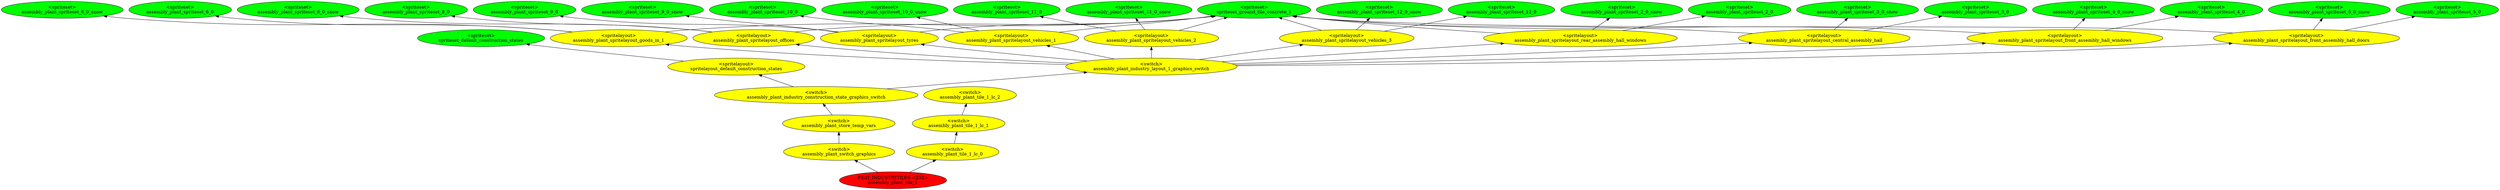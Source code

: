 digraph {
rankdir="BT"
spriteset_default_construction_states [fillcolor=green style="filled" label="<spriteset>\nspriteset_default_construction_states"]
spritelayout_default_construction_states [fillcolor=yellow style="filled" label="<spritelayout>\nspritelayout_default_construction_states"]
spriteset_ground_tile_concrete_1 [fillcolor=green style="filled" label="<spriteset>\nspriteset_ground_tile_concrete_1"]
assembly_plant_spriteset_2_0 [fillcolor=green style="filled" label="<spriteset>\nassembly_plant_spriteset_2_0"]
assembly_plant_spriteset_2_0_snow [fillcolor=green style="filled" label="<spriteset>\nassembly_plant_spriteset_2_0_snow"]
assembly_plant_spriteset_3_0 [fillcolor=green style="filled" label="<spriteset>\nassembly_plant_spriteset_3_0"]
assembly_plant_spriteset_3_0_snow [fillcolor=green style="filled" label="<spriteset>\nassembly_plant_spriteset_3_0_snow"]
assembly_plant_spriteset_4_0 [fillcolor=green style="filled" label="<spriteset>\nassembly_plant_spriteset_4_0"]
assembly_plant_spriteset_4_0_snow [fillcolor=green style="filled" label="<spriteset>\nassembly_plant_spriteset_4_0_snow"]
assembly_plant_spriteset_5_0 [fillcolor=green style="filled" label="<spriteset>\nassembly_plant_spriteset_5_0"]
assembly_plant_spriteset_5_0_snow [fillcolor=green style="filled" label="<spriteset>\nassembly_plant_spriteset_5_0_snow"]
assembly_plant_spriteset_6_0 [fillcolor=green style="filled" label="<spriteset>\nassembly_plant_spriteset_6_0"]
assembly_plant_spriteset_6_0_snow [fillcolor=green style="filled" label="<spriteset>\nassembly_plant_spriteset_6_0_snow"]
assembly_plant_spriteset_8_0 [fillcolor=green style="filled" label="<spriteset>\nassembly_plant_spriteset_8_0"]
assembly_plant_spriteset_8_0_snow [fillcolor=green style="filled" label="<spriteset>\nassembly_plant_spriteset_8_0_snow"]
assembly_plant_spriteset_9_0 [fillcolor=green style="filled" label="<spriteset>\nassembly_plant_spriteset_9_0"]
assembly_plant_spriteset_9_0_snow [fillcolor=green style="filled" label="<spriteset>\nassembly_plant_spriteset_9_0_snow"]
assembly_plant_spriteset_10_0 [fillcolor=green style="filled" label="<spriteset>\nassembly_plant_spriteset_10_0"]
assembly_plant_spriteset_10_0_snow [fillcolor=green style="filled" label="<spriteset>\nassembly_plant_spriteset_10_0_snow"]
assembly_plant_spriteset_11_0 [fillcolor=green style="filled" label="<spriteset>\nassembly_plant_spriteset_11_0"]
assembly_plant_spriteset_11_0_snow [fillcolor=green style="filled" label="<spriteset>\nassembly_plant_spriteset_11_0_snow"]
assembly_plant_spriteset_12_0 [fillcolor=green style="filled" label="<spriteset>\nassembly_plant_spriteset_12_0"]
assembly_plant_spriteset_12_0_snow [fillcolor=green style="filled" label="<spriteset>\nassembly_plant_spriteset_12_0_snow"]
assembly_plant_spritelayout_rear_assembly_hall_windows [fillcolor=yellow style="filled" label="<spritelayout>\nassembly_plant_spritelayout_rear_assembly_hall_windows"]
assembly_plant_spritelayout_central_assembly_hall [fillcolor=yellow style="filled" label="<spritelayout>\nassembly_plant_spritelayout_central_assembly_hall"]
assembly_plant_spritelayout_front_assembly_hall_windows [fillcolor=yellow style="filled" label="<spritelayout>\nassembly_plant_spritelayout_front_assembly_hall_windows"]
assembly_plant_spritelayout_front_assembly_hall_doors [fillcolor=yellow style="filled" label="<spritelayout>\nassembly_plant_spritelayout_front_assembly_hall_doors"]
assembly_plant_spritelayout_goods_in_1 [fillcolor=yellow style="filled" label="<spritelayout>\nassembly_plant_spritelayout_goods_in_1"]
assembly_plant_spritelayout_offices [fillcolor=yellow style="filled" label="<spritelayout>\nassembly_plant_spritelayout_offices"]
assembly_plant_spritelayout_tyres [fillcolor=yellow style="filled" label="<spritelayout>\nassembly_plant_spritelayout_tyres"]
assembly_plant_spritelayout_vehicles_1 [fillcolor=yellow style="filled" label="<spritelayout>\nassembly_plant_spritelayout_vehicles_1"]
assembly_plant_spritelayout_vehicles_2 [fillcolor=yellow style="filled" label="<spritelayout>\nassembly_plant_spritelayout_vehicles_2"]
assembly_plant_spritelayout_vehicles_3 [fillcolor=yellow style="filled" label="<spritelayout>\nassembly_plant_spritelayout_vehicles_3"]
assembly_plant_industry_layout_1_graphics_switch [fillcolor=yellow style="filled" label="<switch>\nassembly_plant_industry_layout_1_graphics_switch"]
assembly_plant_industry_construction_state_graphics_switch [fillcolor=yellow style="filled" label="<switch>\nassembly_plant_industry_construction_state_graphics_switch"]
assembly_plant_store_temp_vars [fillcolor=yellow style="filled" label="<switch>\nassembly_plant_store_temp_vars"]
assembly_plant_switch_graphics [fillcolor=yellow style="filled" label="<switch>\nassembly_plant_switch_graphics"]
assembly_plant_tile_1_lc_2 [fillcolor=yellow style="filled" label="<switch>\nassembly_plant_tile_1_lc_2"]
assembly_plant_tile_1_lc_1 [fillcolor=yellow style="filled" label="<switch>\nassembly_plant_tile_1_lc_1"]
assembly_plant_tile_1_lc_0 [fillcolor=yellow style="filled" label="<switch>\nassembly_plant_tile_1_lc_0"]
assembly_plant_tile_1 [fillcolor=red style="filled" label="FEAT_INDUSTRYTILES <232>\nassembly_plant_tile_1"]
assembly_plant_store_temp_vars->assembly_plant_industry_construction_state_graphics_switch
assembly_plant_tile_1_lc_0->assembly_plant_tile_1_lc_1
assembly_plant_spritelayout_central_assembly_hall->spriteset_ground_tile_concrete_1
assembly_plant_spritelayout_goods_in_1->assembly_plant_spriteset_6_0_snow
assembly_plant_spritelayout_tyres->spriteset_ground_tile_concrete_1
assembly_plant_spritelayout_rear_assembly_hall_windows->spriteset_ground_tile_concrete_1
assembly_plant_spritelayout_front_assembly_hall_doors->spriteset_ground_tile_concrete_1
assembly_plant_spritelayout_rear_assembly_hall_windows->assembly_plant_spriteset_2_0
assembly_plant_spritelayout_central_assembly_hall->assembly_plant_spriteset_3_0_snow
assembly_plant_spritelayout_offices->assembly_plant_spriteset_8_0
assembly_plant_spritelayout_central_assembly_hall->assembly_plant_spriteset_3_0
assembly_plant_industry_layout_1_graphics_switch->assembly_plant_spritelayout_rear_assembly_hall_windows
assembly_plant_switch_graphics->assembly_plant_store_temp_vars
assembly_plant_spritelayout_vehicles_3->spriteset_ground_tile_concrete_1
assembly_plant_industry_construction_state_graphics_switch->spritelayout_default_construction_states
assembly_plant_industry_layout_1_graphics_switch->assembly_plant_spritelayout_goods_in_1
assembly_plant_industry_layout_1_graphics_switch->assembly_plant_spritelayout_vehicles_3
assembly_plant_spritelayout_tyres->assembly_plant_spriteset_9_0
assembly_plant_spritelayout_front_assembly_hall_doors->assembly_plant_spriteset_5_0
assembly_plant_industry_layout_1_graphics_switch->assembly_plant_spritelayout_tyres
assembly_plant_spritelayout_offices->spriteset_ground_tile_concrete_1
assembly_plant_spritelayout_rear_assembly_hall_windows->assembly_plant_spriteset_2_0_snow
assembly_plant_industry_construction_state_graphics_switch->assembly_plant_industry_layout_1_graphics_switch
assembly_plant_spritelayout_vehicles_1->spriteset_ground_tile_concrete_1
assembly_plant_spritelayout_vehicles_1->assembly_plant_spriteset_10_0_snow
assembly_plant_industry_layout_1_graphics_switch->assembly_plant_spritelayout_central_assembly_hall
assembly_plant_spritelayout_vehicles_3->assembly_plant_spriteset_12_0
assembly_plant_industry_layout_1_graphics_switch->assembly_plant_spritelayout_vehicles_2
assembly_plant_spritelayout_front_assembly_hall_doors->assembly_plant_spriteset_5_0_snow
assembly_plant_spritelayout_vehicles_3->assembly_plant_spriteset_12_0_snow
assembly_plant_spritelayout_vehicles_2->assembly_plant_spriteset_11_0_snow
assembly_plant_industry_layout_1_graphics_switch->assembly_plant_spritelayout_front_assembly_hall_windows
assembly_plant_spritelayout_front_assembly_hall_windows->assembly_plant_spriteset_4_0_snow
assembly_plant_spritelayout_front_assembly_hall_windows->assembly_plant_spriteset_4_0
assembly_plant_tile_1->assembly_plant_tile_1_lc_0
assembly_plant_industry_layout_1_graphics_switch->assembly_plant_spritelayout_offices
assembly_plant_spritelayout_front_assembly_hall_windows->spriteset_ground_tile_concrete_1
assembly_plant_spritelayout_offices->assembly_plant_spriteset_8_0_snow
assembly_plant_tile_1_lc_1->assembly_plant_tile_1_lc_2
assembly_plant_spritelayout_goods_in_1->assembly_plant_spriteset_6_0
assembly_plant_spritelayout_vehicles_1->assembly_plant_spriteset_10_0
assembly_plant_spritelayout_goods_in_1->spriteset_ground_tile_concrete_1
assembly_plant_industry_layout_1_graphics_switch->assembly_plant_spritelayout_vehicles_1
spritelayout_default_construction_states->spriteset_default_construction_states
assembly_plant_industry_layout_1_graphics_switch->assembly_plant_spritelayout_front_assembly_hall_doors
assembly_plant_spritelayout_tyres->assembly_plant_spriteset_9_0_snow
assembly_plant_tile_1->assembly_plant_switch_graphics
assembly_plant_spritelayout_vehicles_2->spriteset_ground_tile_concrete_1
assembly_plant_spritelayout_vehicles_2->assembly_plant_spriteset_11_0
}
